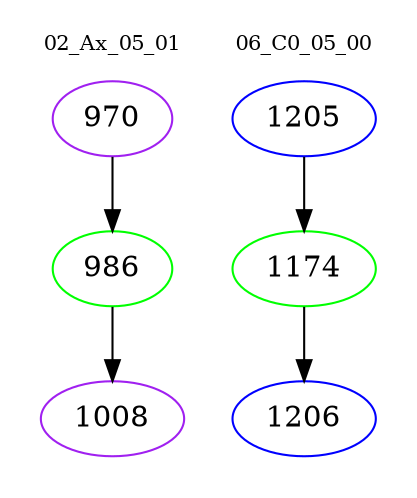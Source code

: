digraph{
subgraph cluster_0 {
color = white
label = "02_Ax_05_01";
fontsize=10;
T0_970 [label="970", color="purple"]
T0_970 -> T0_986 [color="black"]
T0_986 [label="986", color="green"]
T0_986 -> T0_1008 [color="black"]
T0_1008 [label="1008", color="purple"]
}
subgraph cluster_1 {
color = white
label = "06_C0_05_00";
fontsize=10;
T1_1205 [label="1205", color="blue"]
T1_1205 -> T1_1174 [color="black"]
T1_1174 [label="1174", color="green"]
T1_1174 -> T1_1206 [color="black"]
T1_1206 [label="1206", color="blue"]
}
}
